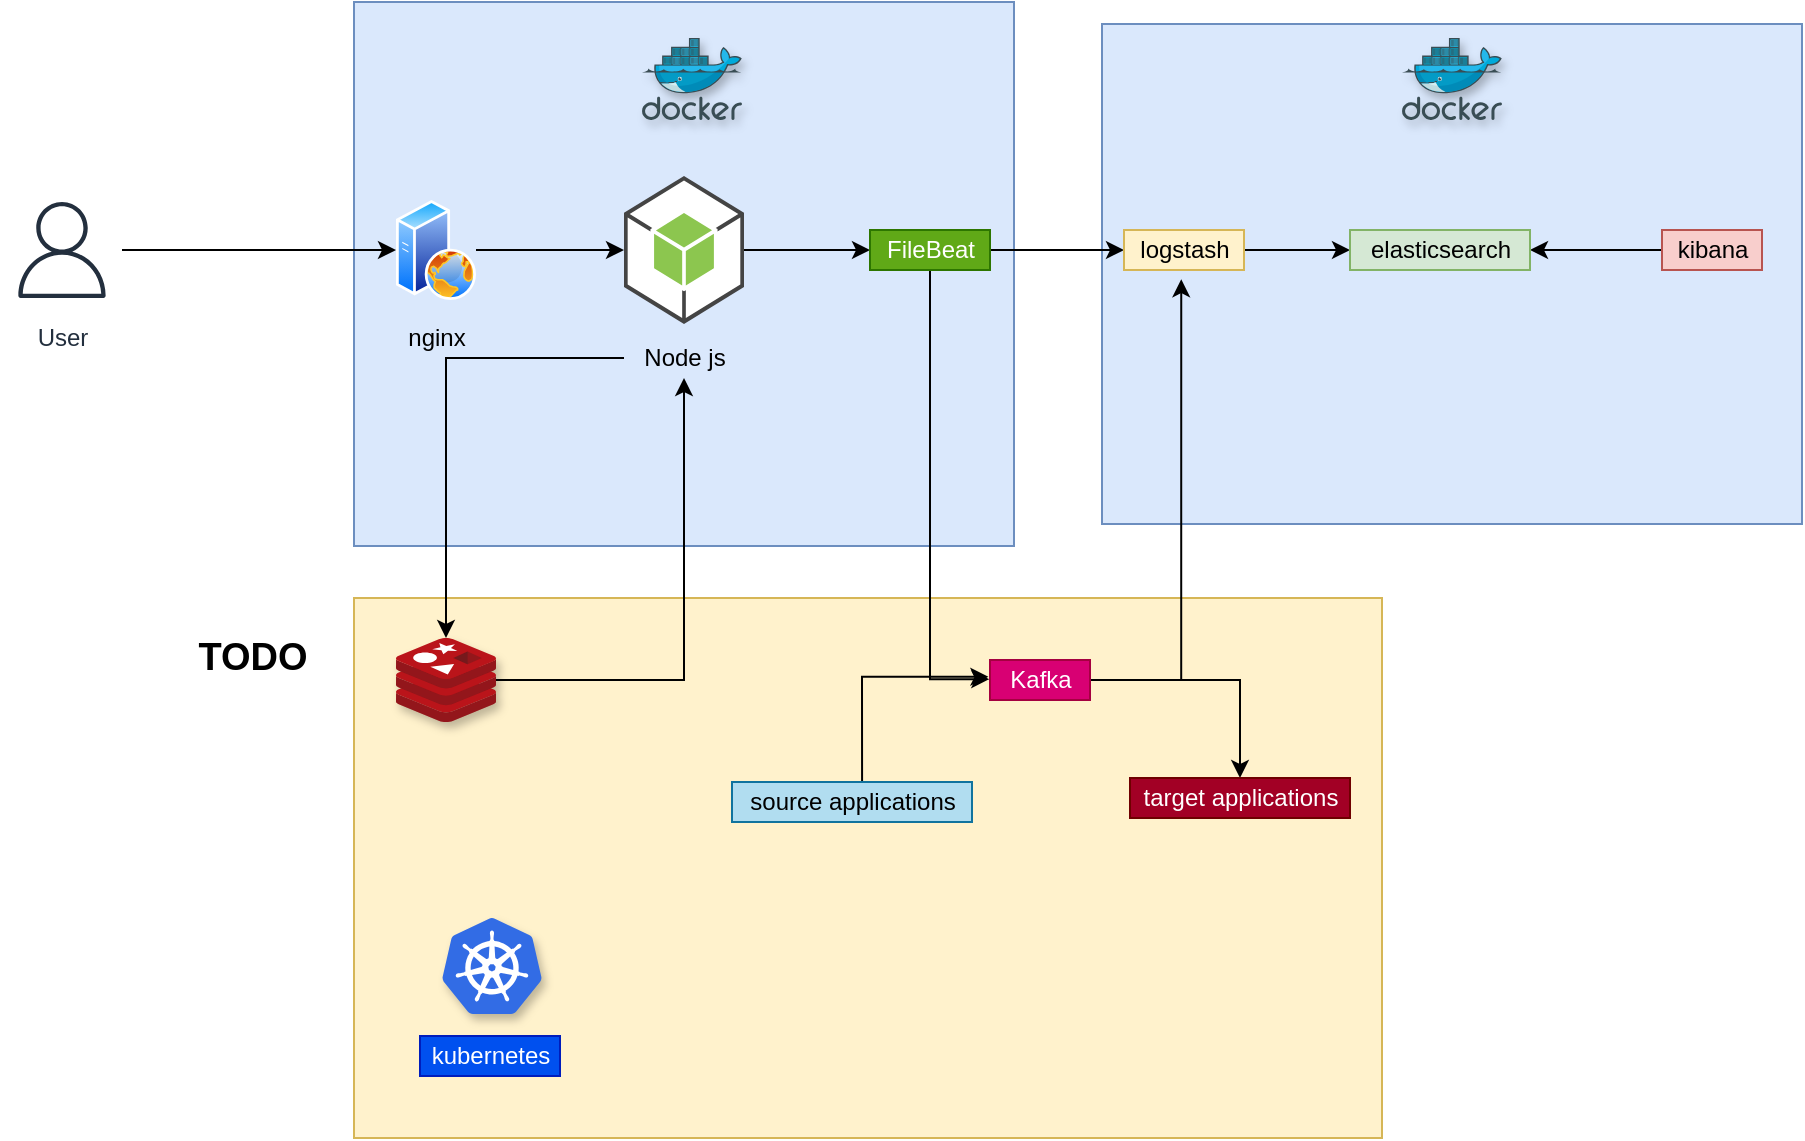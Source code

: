 <mxfile version="13.0.3" type="device"><diagram id="Ht1M8jgEwFfnCIfOTk4-" name="Page-1"><mxGraphModel dx="1078" dy="840" grid="1" gridSize="10" guides="1" tooltips="1" connect="1" arrows="1" fold="1" page="1" pageScale="1" pageWidth="1169" pageHeight="827" math="0" shadow="0"><root><mxCell id="0"/><mxCell id="1" parent="0"/><mxCell id="bTItM6sc6B8yzD1Wqvi2-91" value="" style="whiteSpace=wrap;html=1;fillColor=#fff2cc;strokeColor=#d6b656;" vertex="1" parent="1"><mxGeometry x="266" y="450" width="514" height="270" as="geometry"/></mxCell><mxCell id="bTItM6sc6B8yzD1Wqvi2-86" value="" style="whiteSpace=wrap;html=1;fillColor=#dae8fc;strokeColor=#6c8ebf;" vertex="1" parent="1"><mxGeometry x="640" y="163" width="350" height="250" as="geometry"/></mxCell><mxCell id="bTItM6sc6B8yzD1Wqvi2-7" value="" style="whiteSpace=wrap;html=1;fillColor=#dae8fc;strokeColor=#6c8ebf;" vertex="1" parent="1"><mxGeometry x="266" y="152" width="330" height="272" as="geometry"/></mxCell><mxCell id="bTItM6sc6B8yzD1Wqvi2-8" style="edgeStyle=orthogonalEdgeStyle;rounded=0;orthogonalLoop=1;jettySize=auto;html=1;" edge="1" parent="1" source="bTItM6sc6B8yzD1Wqvi2-1" target="bTItM6sc6B8yzD1Wqvi2-2"><mxGeometry relative="1" as="geometry"/></mxCell><mxCell id="bTItM6sc6B8yzD1Wqvi2-1" value="User" style="outlineConnect=0;fontColor=#232F3E;gradientColor=none;strokeColor=#232F3E;fillColor=#ffffff;dashed=0;verticalLabelPosition=bottom;verticalAlign=top;align=center;html=1;fontSize=12;fontStyle=0;aspect=fixed;shape=mxgraph.aws4.resourceIcon;resIcon=mxgraph.aws4.user;" vertex="1" parent="1"><mxGeometry x="90" y="246" width="60" height="60" as="geometry"/></mxCell><mxCell id="bTItM6sc6B8yzD1Wqvi2-10" style="edgeStyle=orthogonalEdgeStyle;rounded=0;orthogonalLoop=1;jettySize=auto;html=1;" edge="1" parent="1" source="bTItM6sc6B8yzD1Wqvi2-2" target="bTItM6sc6B8yzD1Wqvi2-5"><mxGeometry relative="1" as="geometry"/></mxCell><mxCell id="bTItM6sc6B8yzD1Wqvi2-2" value="" style="aspect=fixed;perimeter=ellipsePerimeter;html=1;align=center;shadow=0;dashed=0;spacingTop=3;image;image=img/lib/active_directory/web_server.svg;" vertex="1" parent="1"><mxGeometry x="287" y="251" width="40" height="50" as="geometry"/></mxCell><mxCell id="bTItM6sc6B8yzD1Wqvi2-4" value="nginx" style="text;html=1;align=center;verticalAlign=middle;resizable=0;points=[];autosize=1;" vertex="1" parent="1"><mxGeometry x="287" y="310" width="40" height="20" as="geometry"/></mxCell><mxCell id="bTItM6sc6B8yzD1Wqvi2-19" style="edgeStyle=orthogonalEdgeStyle;rounded=0;orthogonalLoop=1;jettySize=auto;html=1;fontColor=#000000;" edge="1" parent="1" source="bTItM6sc6B8yzD1Wqvi2-5" target="bTItM6sc6B8yzD1Wqvi2-18"><mxGeometry relative="1" as="geometry"/></mxCell><mxCell id="bTItM6sc6B8yzD1Wqvi2-5" value="" style="outlineConnect=0;dashed=0;verticalLabelPosition=bottom;verticalAlign=top;align=center;html=1;shape=mxgraph.aws3.android;fillColor=#8CC64F;gradientColor=none;" vertex="1" parent="1"><mxGeometry x="401" y="239" width="60" height="74" as="geometry"/></mxCell><mxCell id="bTItM6sc6B8yzD1Wqvi2-94" style="edgeStyle=orthogonalEdgeStyle;rounded=0;orthogonalLoop=1;jettySize=auto;html=1;fontSize=19;fontColor=#000000;" edge="1" parent="1" source="bTItM6sc6B8yzD1Wqvi2-15" target="bTItM6sc6B8yzD1Wqvi2-90"><mxGeometry relative="1" as="geometry"/></mxCell><mxCell id="bTItM6sc6B8yzD1Wqvi2-15" value="Node js" style="text;html=1;align=center;verticalAlign=middle;resizable=0;points=[];autosize=1;" vertex="1" parent="1"><mxGeometry x="401" y="320" width="60" height="20" as="geometry"/></mxCell><mxCell id="bTItM6sc6B8yzD1Wqvi2-83" style="edgeStyle=orthogonalEdgeStyle;rounded=0;orthogonalLoop=1;jettySize=auto;html=1;fontColor=#000000;" edge="1" parent="1" source="bTItM6sc6B8yzD1Wqvi2-18" target="bTItM6sc6B8yzD1Wqvi2-80"><mxGeometry relative="1" as="geometry"/></mxCell><mxCell id="bTItM6sc6B8yzD1Wqvi2-100" style="edgeStyle=orthogonalEdgeStyle;rounded=0;orthogonalLoop=1;jettySize=auto;html=1;entryX=-0.007;entryY=0.479;entryDx=0;entryDy=0;entryPerimeter=0;fontSize=19;fontColor=#000000;" edge="1" parent="1" source="bTItM6sc6B8yzD1Wqvi2-18" target="bTItM6sc6B8yzD1Wqvi2-97"><mxGeometry relative="1" as="geometry"/></mxCell><mxCell id="bTItM6sc6B8yzD1Wqvi2-18" value="FileBeat" style="text;html=1;align=center;verticalAlign=middle;resizable=0;points=[];autosize=1;fillColor=#60a917;strokeColor=#2D7600;fontColor=#ffffff;" vertex="1" parent="1"><mxGeometry x="524" y="266" width="60" height="20" as="geometry"/></mxCell><mxCell id="bTItM6sc6B8yzD1Wqvi2-84" style="edgeStyle=orthogonalEdgeStyle;rounded=0;orthogonalLoop=1;jettySize=auto;html=1;fontColor=#000000;" edge="1" parent="1" source="bTItM6sc6B8yzD1Wqvi2-80" target="bTItM6sc6B8yzD1Wqvi2-82"><mxGeometry relative="1" as="geometry"/></mxCell><mxCell id="bTItM6sc6B8yzD1Wqvi2-80" value="logstash" style="text;html=1;align=center;verticalAlign=middle;resizable=0;points=[];autosize=1;fillColor=#fff2cc;strokeColor=#d6b656;" vertex="1" parent="1"><mxGeometry x="651" y="266" width="60" height="20" as="geometry"/></mxCell><mxCell id="bTItM6sc6B8yzD1Wqvi2-87" style="edgeStyle=orthogonalEdgeStyle;rounded=0;orthogonalLoop=1;jettySize=auto;html=1;fontColor=#000000;" edge="1" parent="1" source="bTItM6sc6B8yzD1Wqvi2-81" target="bTItM6sc6B8yzD1Wqvi2-82"><mxGeometry relative="1" as="geometry"/></mxCell><mxCell id="bTItM6sc6B8yzD1Wqvi2-81" value="kibana" style="text;html=1;align=center;verticalAlign=middle;resizable=0;points=[];autosize=1;fillColor=#f8cecc;strokeColor=#b85450;" vertex="1" parent="1"><mxGeometry x="920" y="266" width="50" height="20" as="geometry"/></mxCell><mxCell id="bTItM6sc6B8yzD1Wqvi2-82" value="elasticsearch" style="text;html=1;align=center;verticalAlign=middle;resizable=0;points=[];autosize=1;fillColor=#d5e8d4;strokeColor=#82b366;" vertex="1" parent="1"><mxGeometry x="764" y="266" width="90" height="20" as="geometry"/></mxCell><mxCell id="bTItM6sc6B8yzD1Wqvi2-88" value="" style="aspect=fixed;html=1;points=[];align=center;image;fontSize=12;image=img/lib/mscae/Docker.svg;shadow=1;labelBackgroundColor=#ffffff;" vertex="1" parent="1"><mxGeometry x="410" y="170" width="50" height="41" as="geometry"/></mxCell><mxCell id="bTItM6sc6B8yzD1Wqvi2-89" value="" style="aspect=fixed;html=1;points=[];align=center;image;fontSize=12;image=img/lib/mscae/Docker.svg;shadow=1;labelBackgroundColor=#ffffff;" vertex="1" parent="1"><mxGeometry x="790" y="170" width="50" height="41" as="geometry"/></mxCell><mxCell id="bTItM6sc6B8yzD1Wqvi2-95" style="edgeStyle=orthogonalEdgeStyle;rounded=0;orthogonalLoop=1;jettySize=auto;html=1;fontSize=19;fontColor=#000000;" edge="1" parent="1" source="bTItM6sc6B8yzD1Wqvi2-90" target="bTItM6sc6B8yzD1Wqvi2-15"><mxGeometry relative="1" as="geometry"/></mxCell><mxCell id="bTItM6sc6B8yzD1Wqvi2-90" value="" style="aspect=fixed;html=1;points=[];align=center;image;fontSize=12;image=img/lib/mscae/Cache_Redis_Product.svg;shadow=1;labelBackgroundColor=#ffffff;" vertex="1" parent="1"><mxGeometry x="287" y="470" width="50" height="42" as="geometry"/></mxCell><mxCell id="bTItM6sc6B8yzD1Wqvi2-92" value="TODO" style="text;html=1;align=center;verticalAlign=middle;resizable=0;points=[];autosize=1;fontColor=#000000;fontStyle=1;fontSize=19;" vertex="1" parent="1"><mxGeometry x="180" y="465" width="70" height="30" as="geometry"/></mxCell><mxCell id="bTItM6sc6B8yzD1Wqvi2-101" style="edgeStyle=orthogonalEdgeStyle;rounded=0;orthogonalLoop=1;jettySize=auto;html=1;entryX=0.477;entryY=1.229;entryDx=0;entryDy=0;entryPerimeter=0;fontSize=19;fontColor=#000000;" edge="1" parent="1" source="bTItM6sc6B8yzD1Wqvi2-97" target="bTItM6sc6B8yzD1Wqvi2-80"><mxGeometry relative="1" as="geometry"/></mxCell><mxCell id="bTItM6sc6B8yzD1Wqvi2-104" style="edgeStyle=orthogonalEdgeStyle;rounded=0;orthogonalLoop=1;jettySize=auto;html=1;fontSize=19;fontColor=#000000;" edge="1" parent="1" source="bTItM6sc6B8yzD1Wqvi2-97" target="bTItM6sc6B8yzD1Wqvi2-103"><mxGeometry relative="1" as="geometry"/></mxCell><mxCell id="bTItM6sc6B8yzD1Wqvi2-97" value="Kafka" style="text;html=1;align=center;verticalAlign=middle;resizable=0;points=[];autosize=1;fillColor=#d80073;strokeColor=#A50040;fontColor=#ffffff;" vertex="1" parent="1"><mxGeometry x="584" y="481" width="50" height="20" as="geometry"/></mxCell><mxCell id="bTItM6sc6B8yzD1Wqvi2-103" value="&lt;span&gt;target applications&lt;/span&gt;" style="text;html=1;align=center;verticalAlign=middle;resizable=0;points=[];autosize=1;fillColor=#a20025;strokeColor=#6F0000;fontColor=#ffffff;" vertex="1" parent="1"><mxGeometry x="654" y="540" width="110" height="20" as="geometry"/></mxCell><mxCell id="bTItM6sc6B8yzD1Wqvi2-107" style="edgeStyle=orthogonalEdgeStyle;rounded=0;orthogonalLoop=1;jettySize=auto;html=1;entryX=-0.016;entryY=0.421;entryDx=0;entryDy=0;entryPerimeter=0;fontSize=19;fontColor=#000000;exitX=0.542;exitY=0;exitDx=0;exitDy=0;exitPerimeter=0;" edge="1" parent="1" source="bTItM6sc6B8yzD1Wqvi2-105" target="bTItM6sc6B8yzD1Wqvi2-97"><mxGeometry relative="1" as="geometry"/></mxCell><mxCell id="bTItM6sc6B8yzD1Wqvi2-105" value="&lt;span&gt;source applications&lt;/span&gt;" style="text;html=1;align=center;verticalAlign=middle;resizable=0;points=[];autosize=1;fillColor=#b1ddf0;strokeColor=#10739e;" vertex="1" parent="1"><mxGeometry x="455" y="542" width="120" height="20" as="geometry"/></mxCell><mxCell id="bTItM6sc6B8yzD1Wqvi2-108" value="" style="aspect=fixed;html=1;points=[];align=center;image;fontSize=12;image=img/lib/mscae/Kubernetes.svg;shadow=1;labelBackgroundColor=#ffffff;" vertex="1" parent="1"><mxGeometry x="310" y="610" width="50" height="48" as="geometry"/></mxCell><mxCell id="bTItM6sc6B8yzD1Wqvi2-109" value="kubernetes" style="text;html=1;align=center;verticalAlign=middle;resizable=0;points=[];autosize=1;fontSize=12;fontColor=#ffffff;fillColor=#0050ef;strokeColor=#001DBC;" vertex="1" parent="1"><mxGeometry x="299" y="669" width="70" height="20" as="geometry"/></mxCell></root></mxGraphModel></diagram></mxfile>
